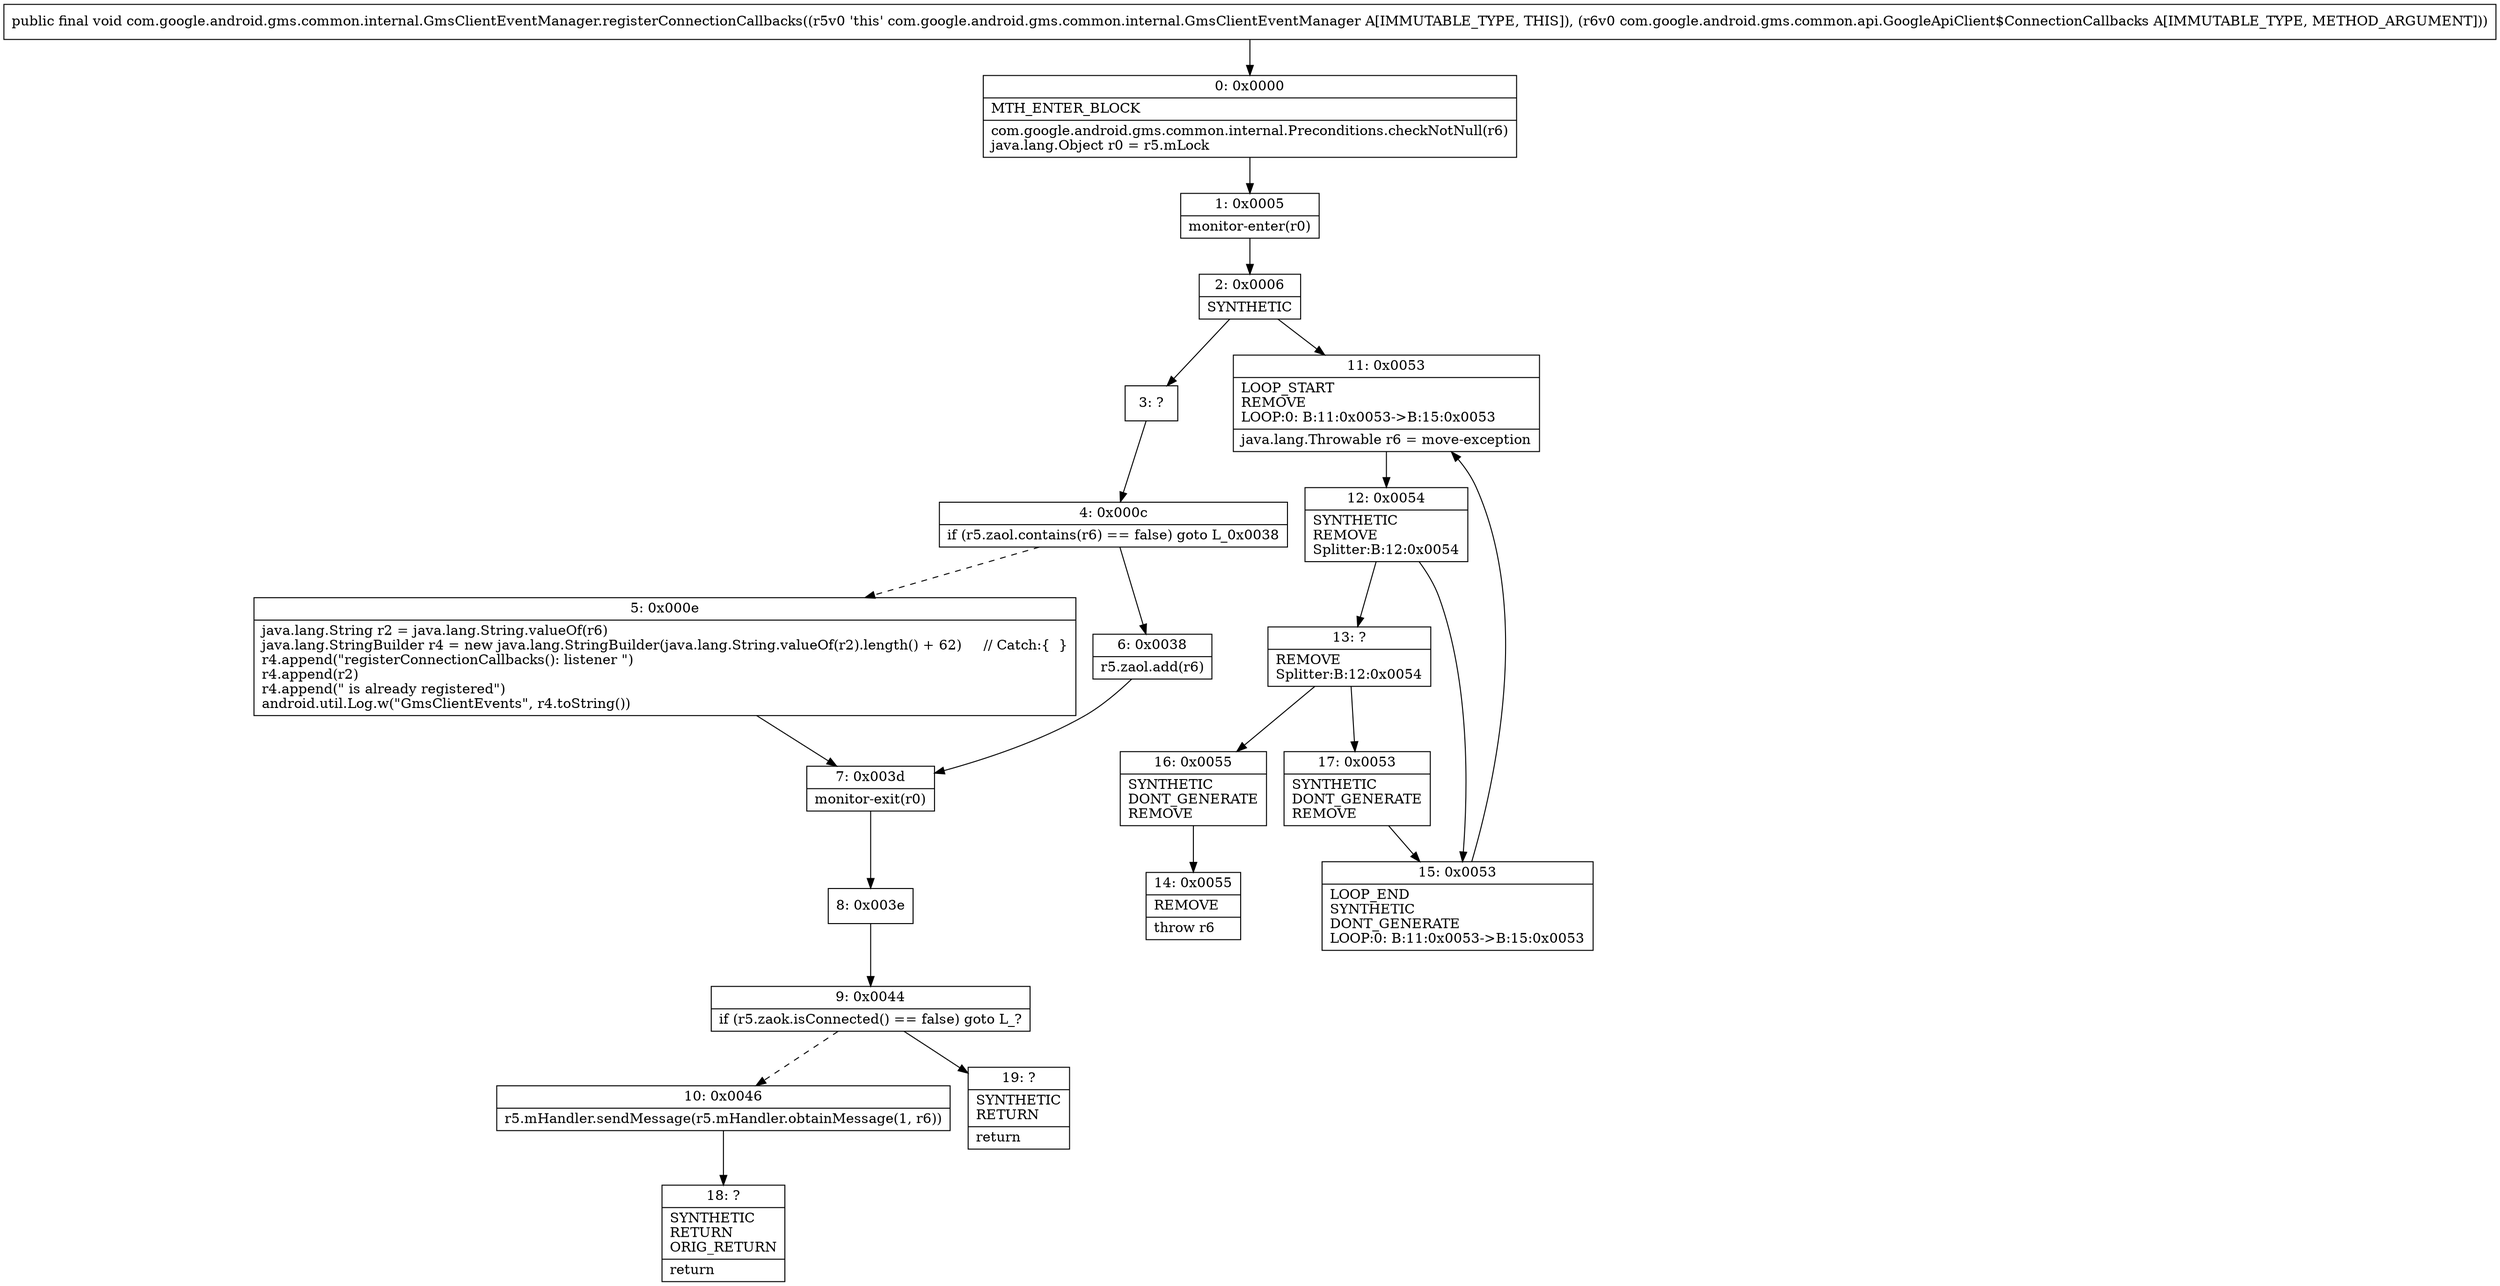 digraph "CFG forcom.google.android.gms.common.internal.GmsClientEventManager.registerConnectionCallbacks(Lcom\/google\/android\/gms\/common\/api\/GoogleApiClient$ConnectionCallbacks;)V" {
Node_0 [shape=record,label="{0\:\ 0x0000|MTH_ENTER_BLOCK\l|com.google.android.gms.common.internal.Preconditions.checkNotNull(r6)\ljava.lang.Object r0 = r5.mLock\l}"];
Node_1 [shape=record,label="{1\:\ 0x0005|monitor\-enter(r0)\l}"];
Node_2 [shape=record,label="{2\:\ 0x0006|SYNTHETIC\l}"];
Node_3 [shape=record,label="{3\:\ ?}"];
Node_4 [shape=record,label="{4\:\ 0x000c|if (r5.zaol.contains(r6) == false) goto L_0x0038\l}"];
Node_5 [shape=record,label="{5\:\ 0x000e|java.lang.String r2 = java.lang.String.valueOf(r6)\ljava.lang.StringBuilder r4 = new java.lang.StringBuilder(java.lang.String.valueOf(r2).length() + 62)     \/\/ Catch:\{  \}\lr4.append(\"registerConnectionCallbacks(): listener \")\lr4.append(r2)\lr4.append(\" is already registered\")\landroid.util.Log.w(\"GmsClientEvents\", r4.toString())\l}"];
Node_6 [shape=record,label="{6\:\ 0x0038|r5.zaol.add(r6)\l}"];
Node_7 [shape=record,label="{7\:\ 0x003d|monitor\-exit(r0)\l}"];
Node_8 [shape=record,label="{8\:\ 0x003e}"];
Node_9 [shape=record,label="{9\:\ 0x0044|if (r5.zaok.isConnected() == false) goto L_?\l}"];
Node_10 [shape=record,label="{10\:\ 0x0046|r5.mHandler.sendMessage(r5.mHandler.obtainMessage(1, r6))\l}"];
Node_11 [shape=record,label="{11\:\ 0x0053|LOOP_START\lREMOVE\lLOOP:0: B:11:0x0053\-\>B:15:0x0053\l|java.lang.Throwable r6 = move\-exception\l}"];
Node_12 [shape=record,label="{12\:\ 0x0054|SYNTHETIC\lREMOVE\lSplitter:B:12:0x0054\l}"];
Node_13 [shape=record,label="{13\:\ ?|REMOVE\lSplitter:B:12:0x0054\l}"];
Node_14 [shape=record,label="{14\:\ 0x0055|REMOVE\l|throw r6\l}"];
Node_15 [shape=record,label="{15\:\ 0x0053|LOOP_END\lSYNTHETIC\lDONT_GENERATE\lLOOP:0: B:11:0x0053\-\>B:15:0x0053\l}"];
Node_16 [shape=record,label="{16\:\ 0x0055|SYNTHETIC\lDONT_GENERATE\lREMOVE\l}"];
Node_17 [shape=record,label="{17\:\ 0x0053|SYNTHETIC\lDONT_GENERATE\lREMOVE\l}"];
Node_18 [shape=record,label="{18\:\ ?|SYNTHETIC\lRETURN\lORIG_RETURN\l|return\l}"];
Node_19 [shape=record,label="{19\:\ ?|SYNTHETIC\lRETURN\l|return\l}"];
MethodNode[shape=record,label="{public final void com.google.android.gms.common.internal.GmsClientEventManager.registerConnectionCallbacks((r5v0 'this' com.google.android.gms.common.internal.GmsClientEventManager A[IMMUTABLE_TYPE, THIS]), (r6v0 com.google.android.gms.common.api.GoogleApiClient$ConnectionCallbacks A[IMMUTABLE_TYPE, METHOD_ARGUMENT])) }"];
MethodNode -> Node_0;
Node_0 -> Node_1;
Node_1 -> Node_2;
Node_2 -> Node_3;
Node_2 -> Node_11;
Node_3 -> Node_4;
Node_4 -> Node_5[style=dashed];
Node_4 -> Node_6;
Node_5 -> Node_7;
Node_6 -> Node_7;
Node_7 -> Node_8;
Node_8 -> Node_9;
Node_9 -> Node_10[style=dashed];
Node_9 -> Node_19;
Node_10 -> Node_18;
Node_11 -> Node_12;
Node_12 -> Node_13;
Node_12 -> Node_15;
Node_13 -> Node_16;
Node_13 -> Node_17;
Node_15 -> Node_11;
Node_16 -> Node_14;
Node_17 -> Node_15;
}

